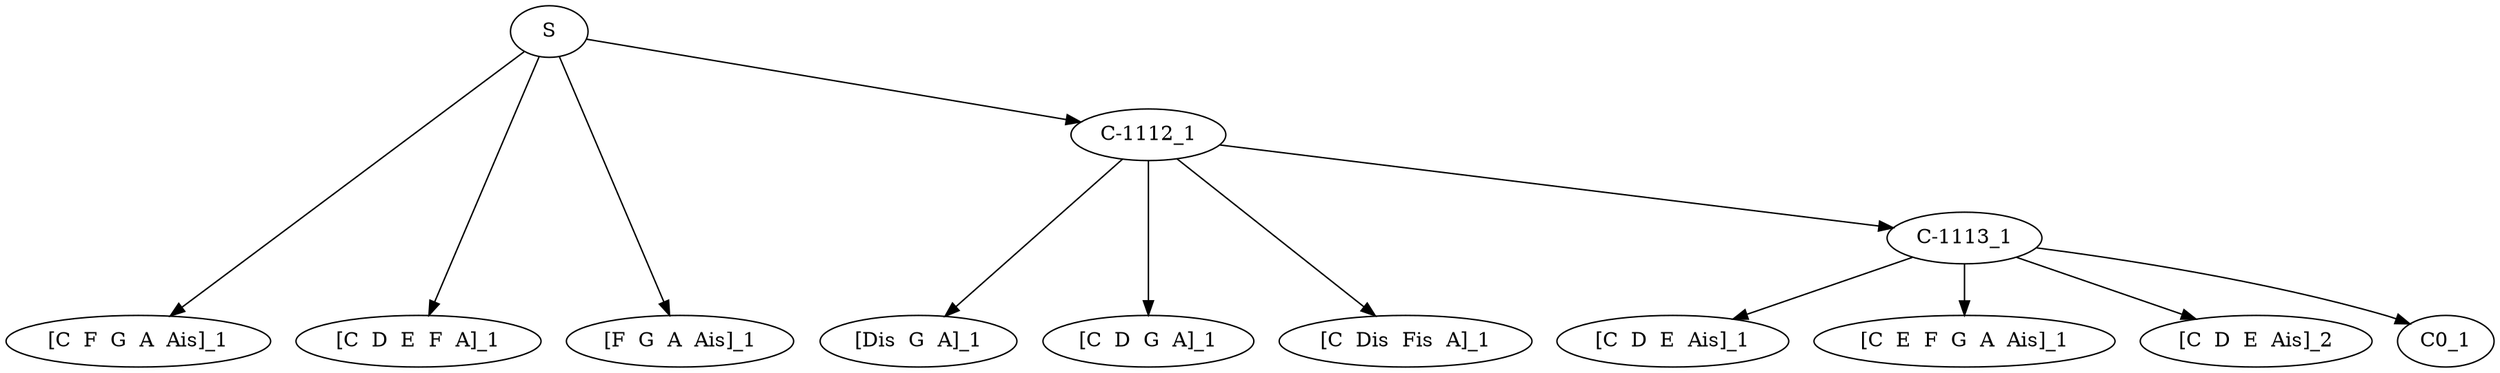 digraph sample{
"S" -> "[C  F  G  A  Ais]_1";
"S" -> "[C  D  E  F  A]_1";
"S" -> "[F  G  A  Ais]_1";
"S" -> "C-1112_1";
"C-1112_1" -> "[Dis  G  A]_1";
"C-1112_1" -> "[C  D  G  A]_1";
"C-1112_1" -> "[C  Dis  Fis  A]_1";
"C-1112_1" -> "C-1113_1";
"C-1113_1" -> "[C  D  E  Ais]_1";
"C-1113_1" -> "[C  E  F  G  A  Ais]_1";
"C-1113_1" -> "[C  D  E  Ais]_2";
"C-1113_1" -> "C0_1";

{rank = min; "S";}
{rank = same; "C-1112_1";}
{rank = same; "C-1113_1";}
{rank = same; "C0_1";}
{rank = same; "[C  D  E  Ais]_1"; "[C  D  E  Ais]_2"; "[C  D  E  F  A]_1"; "[C  D  G  A]_1"; "[C  Dis  Fis  A]_1"; "[C  E  F  G  A  Ais]_1"; "[C  F  G  A  Ais]_1"; "[Dis  G  A]_1"; "[F  G  A  Ais]_1";}
}